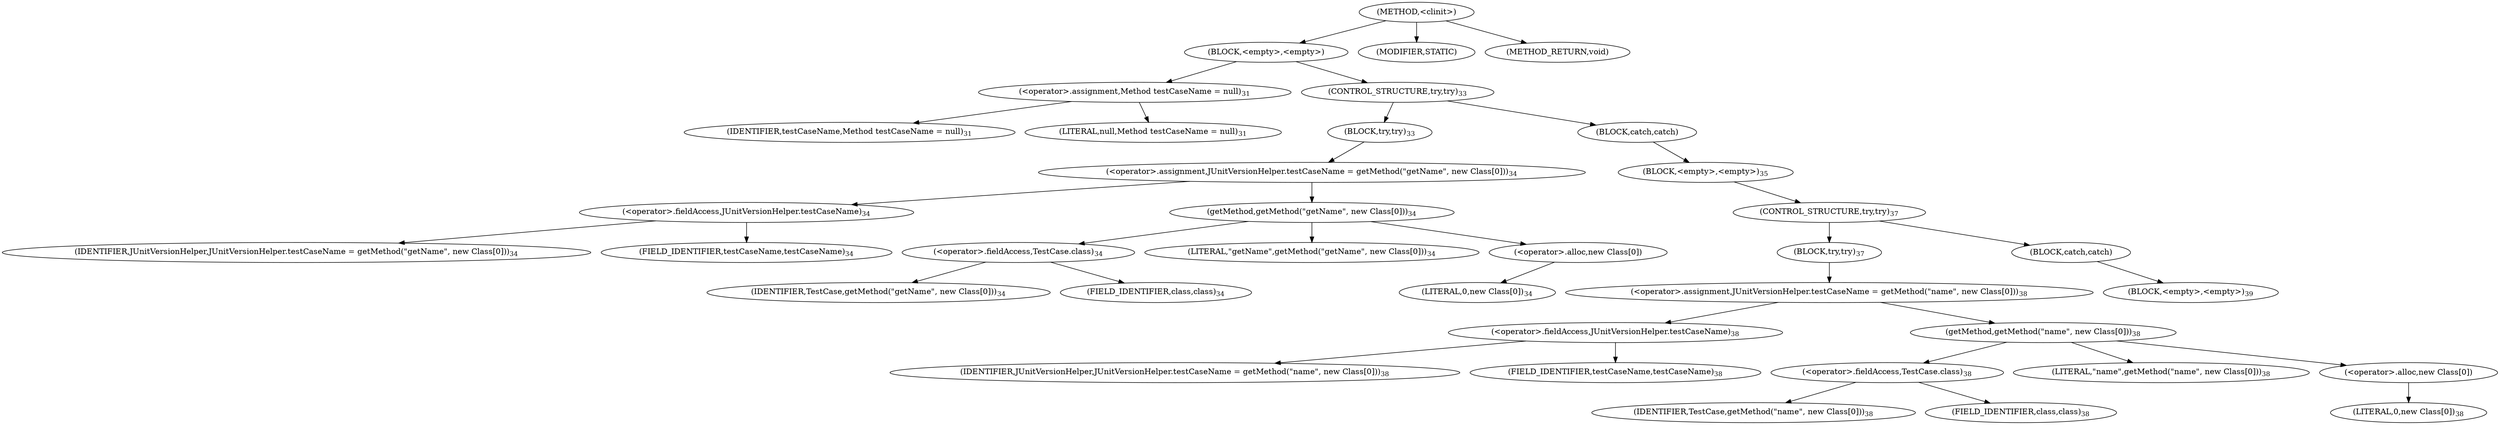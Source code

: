 digraph "&lt;clinit&gt;" {  
"208" [label = <(METHOD,&lt;clinit&gt;)> ]
"209" [label = <(BLOCK,&lt;empty&gt;,&lt;empty&gt;)> ]
"210" [label = <(&lt;operator&gt;.assignment,Method testCaseName = null)<SUB>31</SUB>> ]
"211" [label = <(IDENTIFIER,testCaseName,Method testCaseName = null)<SUB>31</SUB>> ]
"212" [label = <(LITERAL,null,Method testCaseName = null)<SUB>31</SUB>> ]
"213" [label = <(CONTROL_STRUCTURE,try,try)<SUB>33</SUB>> ]
"214" [label = <(BLOCK,try,try)<SUB>33</SUB>> ]
"215" [label = <(&lt;operator&gt;.assignment,JUnitVersionHelper.testCaseName = getMethod(&quot;getName&quot;, new Class[0]))<SUB>34</SUB>> ]
"216" [label = <(&lt;operator&gt;.fieldAccess,JUnitVersionHelper.testCaseName)<SUB>34</SUB>> ]
"217" [label = <(IDENTIFIER,JUnitVersionHelper,JUnitVersionHelper.testCaseName = getMethod(&quot;getName&quot;, new Class[0]))<SUB>34</SUB>> ]
"218" [label = <(FIELD_IDENTIFIER,testCaseName,testCaseName)<SUB>34</SUB>> ]
"219" [label = <(getMethod,getMethod(&quot;getName&quot;, new Class[0]))<SUB>34</SUB>> ]
"220" [label = <(&lt;operator&gt;.fieldAccess,TestCase.class)<SUB>34</SUB>> ]
"221" [label = <(IDENTIFIER,TestCase,getMethod(&quot;getName&quot;, new Class[0]))<SUB>34</SUB>> ]
"222" [label = <(FIELD_IDENTIFIER,class,class)<SUB>34</SUB>> ]
"223" [label = <(LITERAL,&quot;getName&quot;,getMethod(&quot;getName&quot;, new Class[0]))<SUB>34</SUB>> ]
"224" [label = <(&lt;operator&gt;.alloc,new Class[0])> ]
"225" [label = <(LITERAL,0,new Class[0])<SUB>34</SUB>> ]
"226" [label = <(BLOCK,catch,catch)> ]
"227" [label = <(BLOCK,&lt;empty&gt;,&lt;empty&gt;)<SUB>35</SUB>> ]
"228" [label = <(CONTROL_STRUCTURE,try,try)<SUB>37</SUB>> ]
"229" [label = <(BLOCK,try,try)<SUB>37</SUB>> ]
"230" [label = <(&lt;operator&gt;.assignment,JUnitVersionHelper.testCaseName = getMethod(&quot;name&quot;, new Class[0]))<SUB>38</SUB>> ]
"231" [label = <(&lt;operator&gt;.fieldAccess,JUnitVersionHelper.testCaseName)<SUB>38</SUB>> ]
"232" [label = <(IDENTIFIER,JUnitVersionHelper,JUnitVersionHelper.testCaseName = getMethod(&quot;name&quot;, new Class[0]))<SUB>38</SUB>> ]
"233" [label = <(FIELD_IDENTIFIER,testCaseName,testCaseName)<SUB>38</SUB>> ]
"234" [label = <(getMethod,getMethod(&quot;name&quot;, new Class[0]))<SUB>38</SUB>> ]
"235" [label = <(&lt;operator&gt;.fieldAccess,TestCase.class)<SUB>38</SUB>> ]
"236" [label = <(IDENTIFIER,TestCase,getMethod(&quot;name&quot;, new Class[0]))<SUB>38</SUB>> ]
"237" [label = <(FIELD_IDENTIFIER,class,class)<SUB>38</SUB>> ]
"238" [label = <(LITERAL,&quot;name&quot;,getMethod(&quot;name&quot;, new Class[0]))<SUB>38</SUB>> ]
"239" [label = <(&lt;operator&gt;.alloc,new Class[0])> ]
"240" [label = <(LITERAL,0,new Class[0])<SUB>38</SUB>> ]
"241" [label = <(BLOCK,catch,catch)> ]
"242" [label = <(BLOCK,&lt;empty&gt;,&lt;empty&gt;)<SUB>39</SUB>> ]
"243" [label = <(MODIFIER,STATIC)> ]
"244" [label = <(METHOD_RETURN,void)> ]
  "208" -> "209" 
  "208" -> "243" 
  "208" -> "244" 
  "209" -> "210" 
  "209" -> "213" 
  "210" -> "211" 
  "210" -> "212" 
  "213" -> "214" 
  "213" -> "226" 
  "214" -> "215" 
  "215" -> "216" 
  "215" -> "219" 
  "216" -> "217" 
  "216" -> "218" 
  "219" -> "220" 
  "219" -> "223" 
  "219" -> "224" 
  "220" -> "221" 
  "220" -> "222" 
  "224" -> "225" 
  "226" -> "227" 
  "227" -> "228" 
  "228" -> "229" 
  "228" -> "241" 
  "229" -> "230" 
  "230" -> "231" 
  "230" -> "234" 
  "231" -> "232" 
  "231" -> "233" 
  "234" -> "235" 
  "234" -> "238" 
  "234" -> "239" 
  "235" -> "236" 
  "235" -> "237" 
  "239" -> "240" 
  "241" -> "242" 
}
